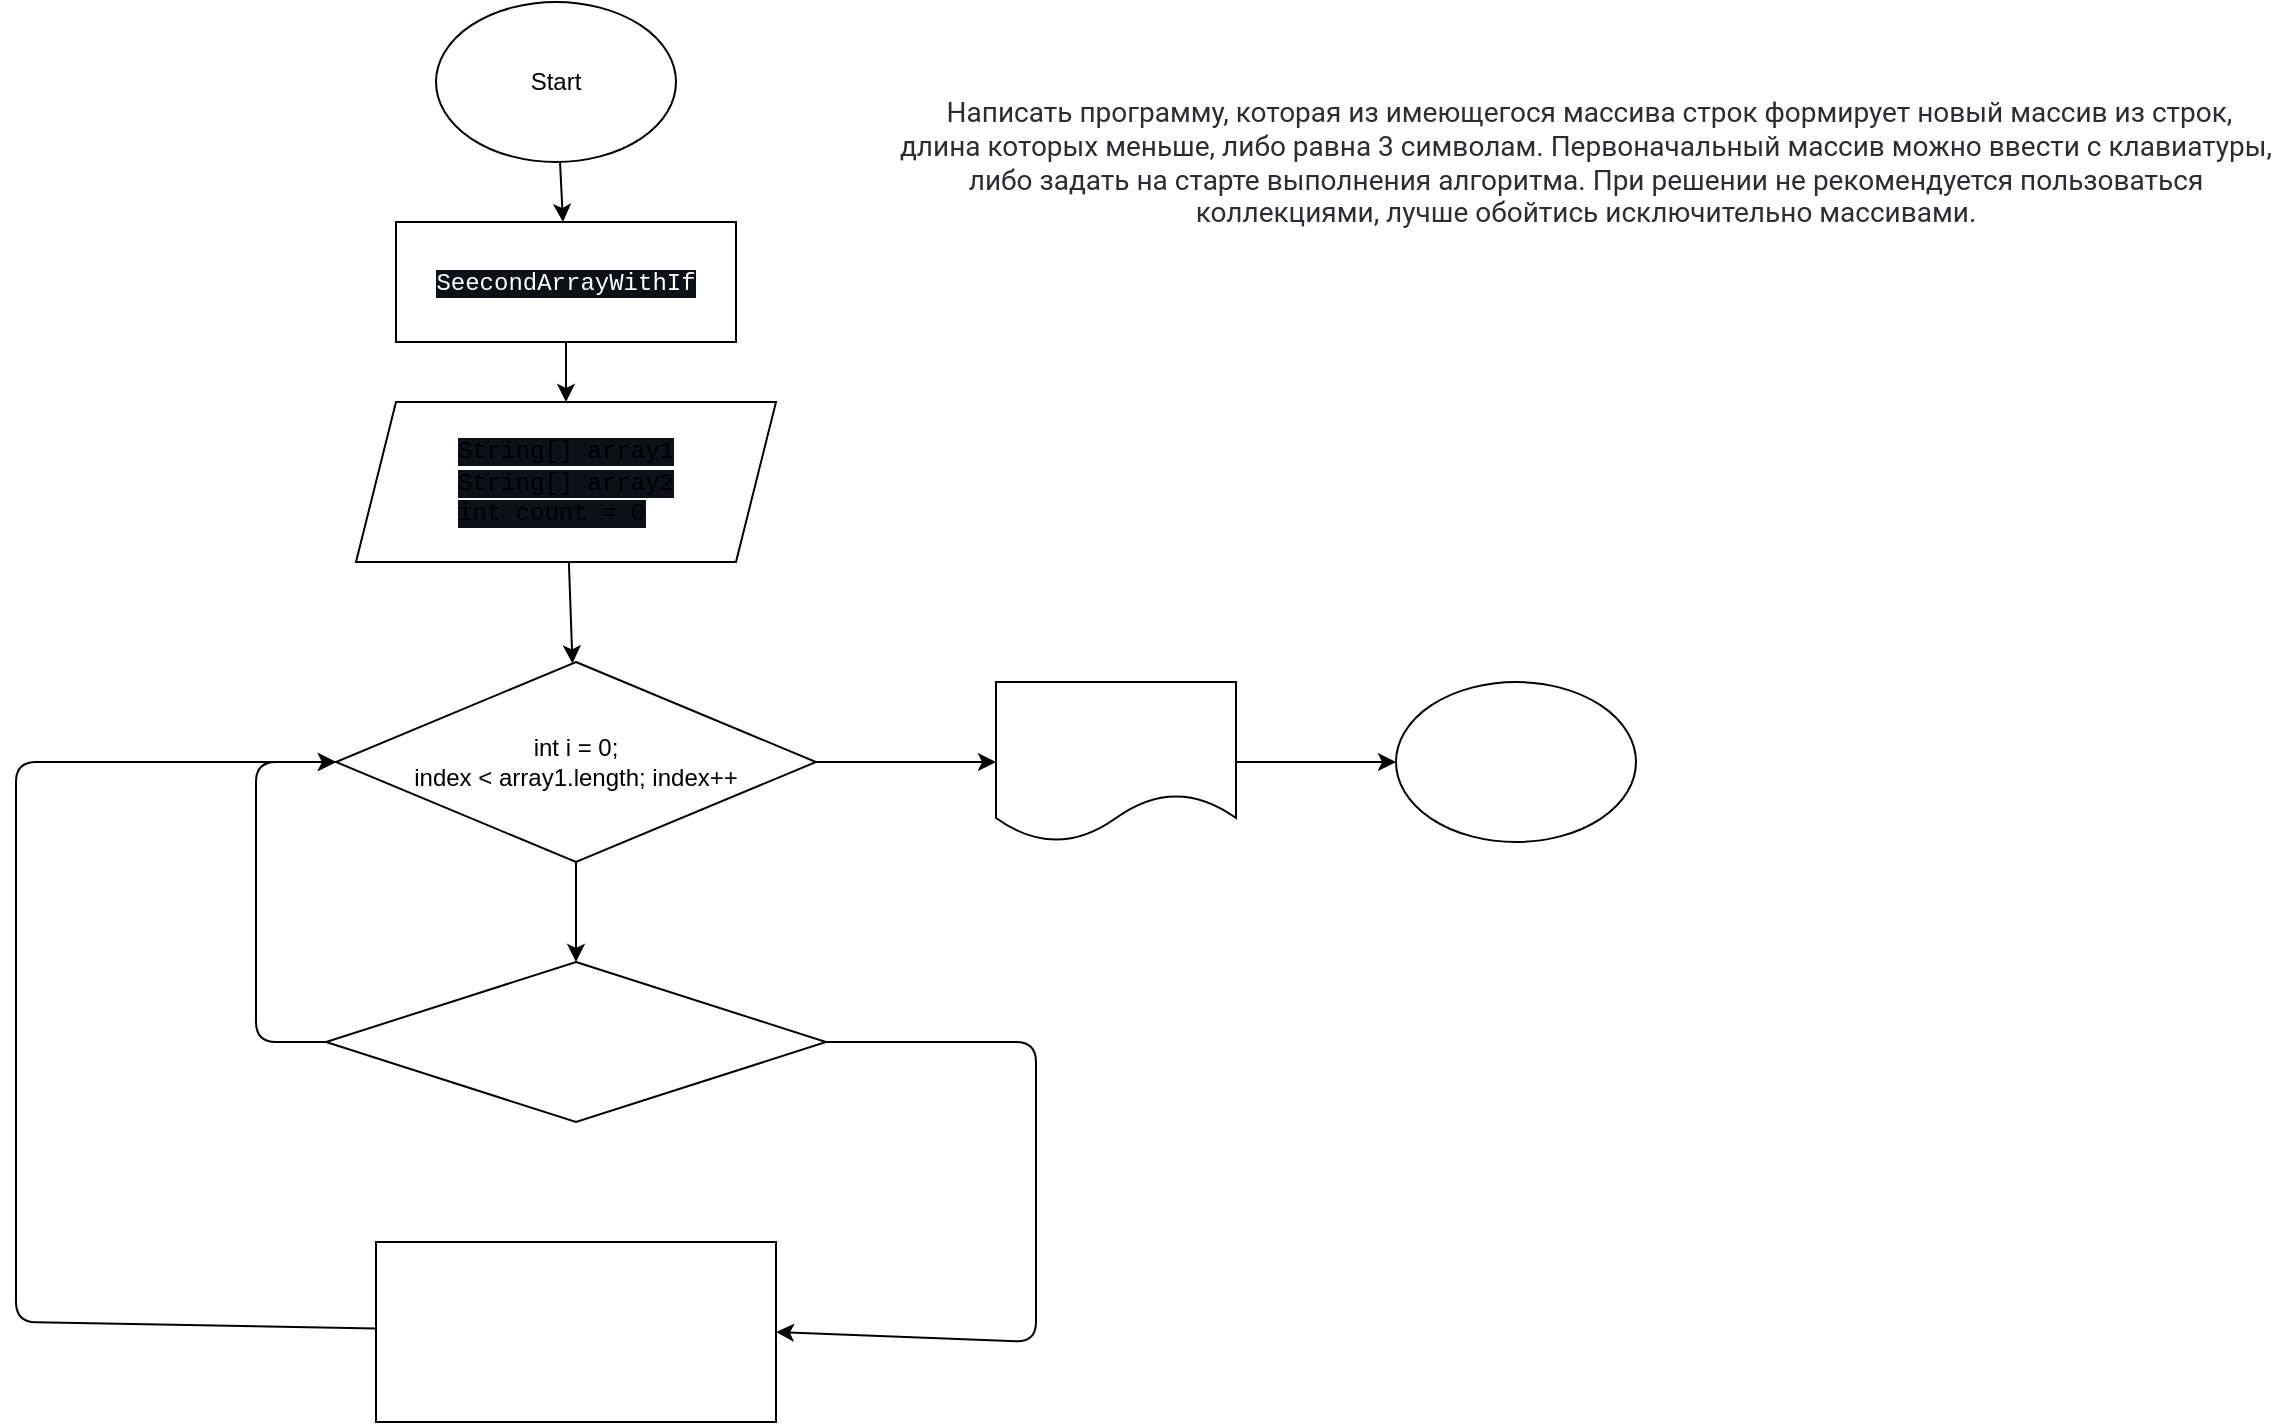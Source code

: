<mxfile>
    <diagram id="c5ElZtrLVmh3OrbuX3S7" name="Page-1">
        <mxGraphModel dx="1141" dy="449" grid="1" gridSize="10" guides="1" tooltips="1" connect="1" arrows="1" fold="1" page="1" pageScale="1" pageWidth="850" pageHeight="1100" math="0" shadow="0">
            <root>
                <mxCell id="0"/>
                <mxCell id="1" parent="0"/>
                <mxCell id="7" value="" style="edgeStyle=none;html=1;fontColor=#FFFFFF;" edge="1" parent="1" source="2" target="6">
                    <mxGeometry relative="1" as="geometry"/>
                </mxCell>
                <mxCell id="2" value="Start" style="ellipse;whiteSpace=wrap;html=1;" vertex="1" parent="1">
                    <mxGeometry x="240" width="120" height="80" as="geometry"/>
                </mxCell>
                <mxCell id="9" value="" style="edgeStyle=none;html=1;fontColor=#FFFFFF;" edge="1" parent="1" source="4" target="5">
                    <mxGeometry relative="1" as="geometry"/>
                </mxCell>
                <mxCell id="4" value="&lt;div style=&quot;text-align: start;&quot;&gt;&lt;font face=&quot;ui-monospace, SFMono-Regular, SF Mono, Menlo, Consolas, Liberation Mono, monospace&quot;&gt;&lt;span style=&quot;background-color: rgb(13, 17, 23);&quot;&gt;String[] array1&lt;/span&gt;&lt;/font&gt;&lt;/div&gt;&lt;div style=&quot;text-align: start;&quot;&gt;&lt;span style=&quot;font-family: ui-monospace, SFMono-Regular, &amp;quot;SF Mono&amp;quot;, Menlo, Consolas, &amp;quot;Liberation Mono&amp;quot;, monospace; background-color: rgb(13, 17, 23);&quot;&gt;String[] array2&lt;/span&gt;&lt;font face=&quot;ui-monospace, SFMono-Regular, SF Mono, Menlo, Consolas, Liberation Mono, monospace&quot;&gt;&lt;span style=&quot;background-color: rgb(13, 17, 23);&quot;&gt;&lt;br&gt;&lt;/span&gt;&lt;/font&gt;&lt;/div&gt;&lt;div style=&quot;text-align: start;&quot;&gt;&lt;font face=&quot;ui-monospace, SFMono-Regular, SF Mono, Menlo, Consolas, Liberation Mono, monospace&quot;&gt;&lt;span style=&quot;background-color: rgb(13, 17, 23);&quot;&gt;int count = 0&lt;/span&gt;&lt;/font&gt;&lt;/div&gt;" style="shape=parallelogram;perimeter=parallelogramPerimeter;whiteSpace=wrap;html=1;fixedSize=1;" vertex="1" parent="1">
                    <mxGeometry x="200" y="200" width="210" height="80" as="geometry"/>
                </mxCell>
                <mxCell id="11" value="" style="edgeStyle=none;html=1;fontColor=#FFFFFF;" edge="1" parent="1" source="5" target="10">
                    <mxGeometry relative="1" as="geometry"/>
                </mxCell>
                <mxCell id="13" value="" style="edgeStyle=none;html=1;fontColor=#FFFFFF;" edge="1" parent="1" source="5" target="12">
                    <mxGeometry relative="1" as="geometry"/>
                </mxCell>
                <mxCell id="5" value="int i = 0;&lt;br&gt;index &amp;lt; array1.length; index++" style="rhombus;whiteSpace=wrap;html=1;" vertex="1" parent="1">
                    <mxGeometry x="190" y="330" width="240" height="100" as="geometry"/>
                </mxCell>
                <mxCell id="8" value="" style="edgeStyle=none;html=1;fontColor=#FFFFFF;" edge="1" parent="1" source="6" target="4">
                    <mxGeometry relative="1" as="geometry"/>
                </mxCell>
                <mxCell id="6" value="&lt;div style=&quot;text-align: start;&quot;&gt;&lt;font color=&quot;#ffffff&quot; face=&quot;ui-monospace, SFMono-Regular, SF Mono, Menlo, Consolas, Liberation Mono, monospace&quot;&gt;&lt;span style=&quot;background-color: rgb(13, 17, 23);&quot;&gt;SeecondArrayWithIf&lt;/span&gt;&lt;/font&gt;&lt;/div&gt;" style="rounded=0;whiteSpace=wrap;html=1;" vertex="1" parent="1">
                    <mxGeometry x="220" y="110" width="170" height="60" as="geometry"/>
                </mxCell>
                <mxCell id="15" value="" style="edgeStyle=none;html=1;fontColor=#FFFFFF;" edge="1" parent="1" source="10" target="14">
                    <mxGeometry relative="1" as="geometry"/>
                </mxCell>
                <mxCell id="10" value="Print(array2)" style="shape=document;whiteSpace=wrap;html=1;boundedLbl=1;fontColor=#FFFFFF;" vertex="1" parent="1">
                    <mxGeometry x="520" y="340" width="120" height="80" as="geometry"/>
                </mxCell>
                <mxCell id="24" style="edgeStyle=none;html=1;entryX=0;entryY=0.5;entryDx=0;entryDy=0;fontColor=#FFFFFF;" edge="1" parent="1" source="12" target="5">
                    <mxGeometry relative="1" as="geometry">
                        <Array as="points">
                            <mxPoint x="150" y="520"/>
                            <mxPoint x="150" y="380"/>
                        </Array>
                    </mxGeometry>
                </mxCell>
                <mxCell id="25" style="edgeStyle=none;html=1;entryX=1;entryY=0.5;entryDx=0;entryDy=0;fontColor=#FFFFFF;" edge="1" parent="1" source="12" target="16">
                    <mxGeometry relative="1" as="geometry">
                        <Array as="points">
                            <mxPoint x="540" y="520"/>
                            <mxPoint x="540" y="670"/>
                        </Array>
                    </mxGeometry>
                </mxCell>
                <mxCell id="12" value="array1[index].length&amp;lt;=3" style="rhombus;whiteSpace=wrap;html=1;fontColor=#FFFFFF;" vertex="1" parent="1">
                    <mxGeometry x="185" y="480" width="250" height="80" as="geometry"/>
                </mxCell>
                <mxCell id="14" value="finish" style="ellipse;whiteSpace=wrap;html=1;fontColor=#FFFFFF;" vertex="1" parent="1">
                    <mxGeometry x="720" y="340" width="120" height="80" as="geometry"/>
                </mxCell>
                <mxCell id="22" style="edgeStyle=none;html=1;entryX=0;entryY=0.5;entryDx=0;entryDy=0;fontColor=#FFFFFF;" edge="1" parent="1" source="16" target="5">
                    <mxGeometry relative="1" as="geometry">
                        <Array as="points">
                            <mxPoint x="30" y="660"/>
                            <mxPoint x="30" y="520"/>
                            <mxPoint x="30" y="380"/>
                        </Array>
                    </mxGeometry>
                </mxCell>
                <mxCell id="16" value="array2[count] = array1[index]&lt;br&gt;count++" style="rounded=0;whiteSpace=wrap;html=1;fontColor=#FFFFFF;" vertex="1" parent="1">
                    <mxGeometry x="210" y="620" width="200" height="90" as="geometry"/>
                </mxCell>
                <mxCell id="23" value="yes" style="text;html=1;strokeColor=none;fillColor=none;align=center;verticalAlign=middle;whiteSpace=wrap;rounded=0;fontColor=#FFFFFF;" vertex="1" parent="1">
                    <mxGeometry x="450" y="480" width="60" height="30" as="geometry"/>
                </mxCell>
                <mxCell id="28" value="no" style="text;html=1;strokeColor=none;fillColor=none;align=center;verticalAlign=middle;whiteSpace=wrap;rounded=0;fontColor=#FFFFFF;" vertex="1" parent="1">
                    <mxGeometry x="160" y="480" width="60" height="30" as="geometry"/>
                </mxCell>
                <mxCell id="30" value="&lt;span style=&quot;color: rgb(44, 45, 48); font-family: Roboto, &amp;quot;San Francisco&amp;quot;, &amp;quot;Helvetica Neue&amp;quot;, Helvetica, Arial; font-size: 14px; text-align: start; background-color: rgb(255, 255, 255);&quot;&gt;&amp;nbsp;Написать программу, которая из имеющегося массива строк формирует новый массив из строк, длина которых меньше, либо равна 3 символам. Первоначальный массив можно ввести с клавиатуры, либо задать на старте выполнения алгоритма. При решении не рекомендуется пользоваться коллекциями, лучше обойтись исключительно массивами.&lt;/span&gt;" style="text;html=1;strokeColor=none;fillColor=none;align=center;verticalAlign=middle;whiteSpace=wrap;rounded=0;fontColor=#FFFFFF;" vertex="1" parent="1">
                    <mxGeometry x="470" y="30" width="690" height="100" as="geometry"/>
                </mxCell>
            </root>
        </mxGraphModel>
    </diagram>
</mxfile>